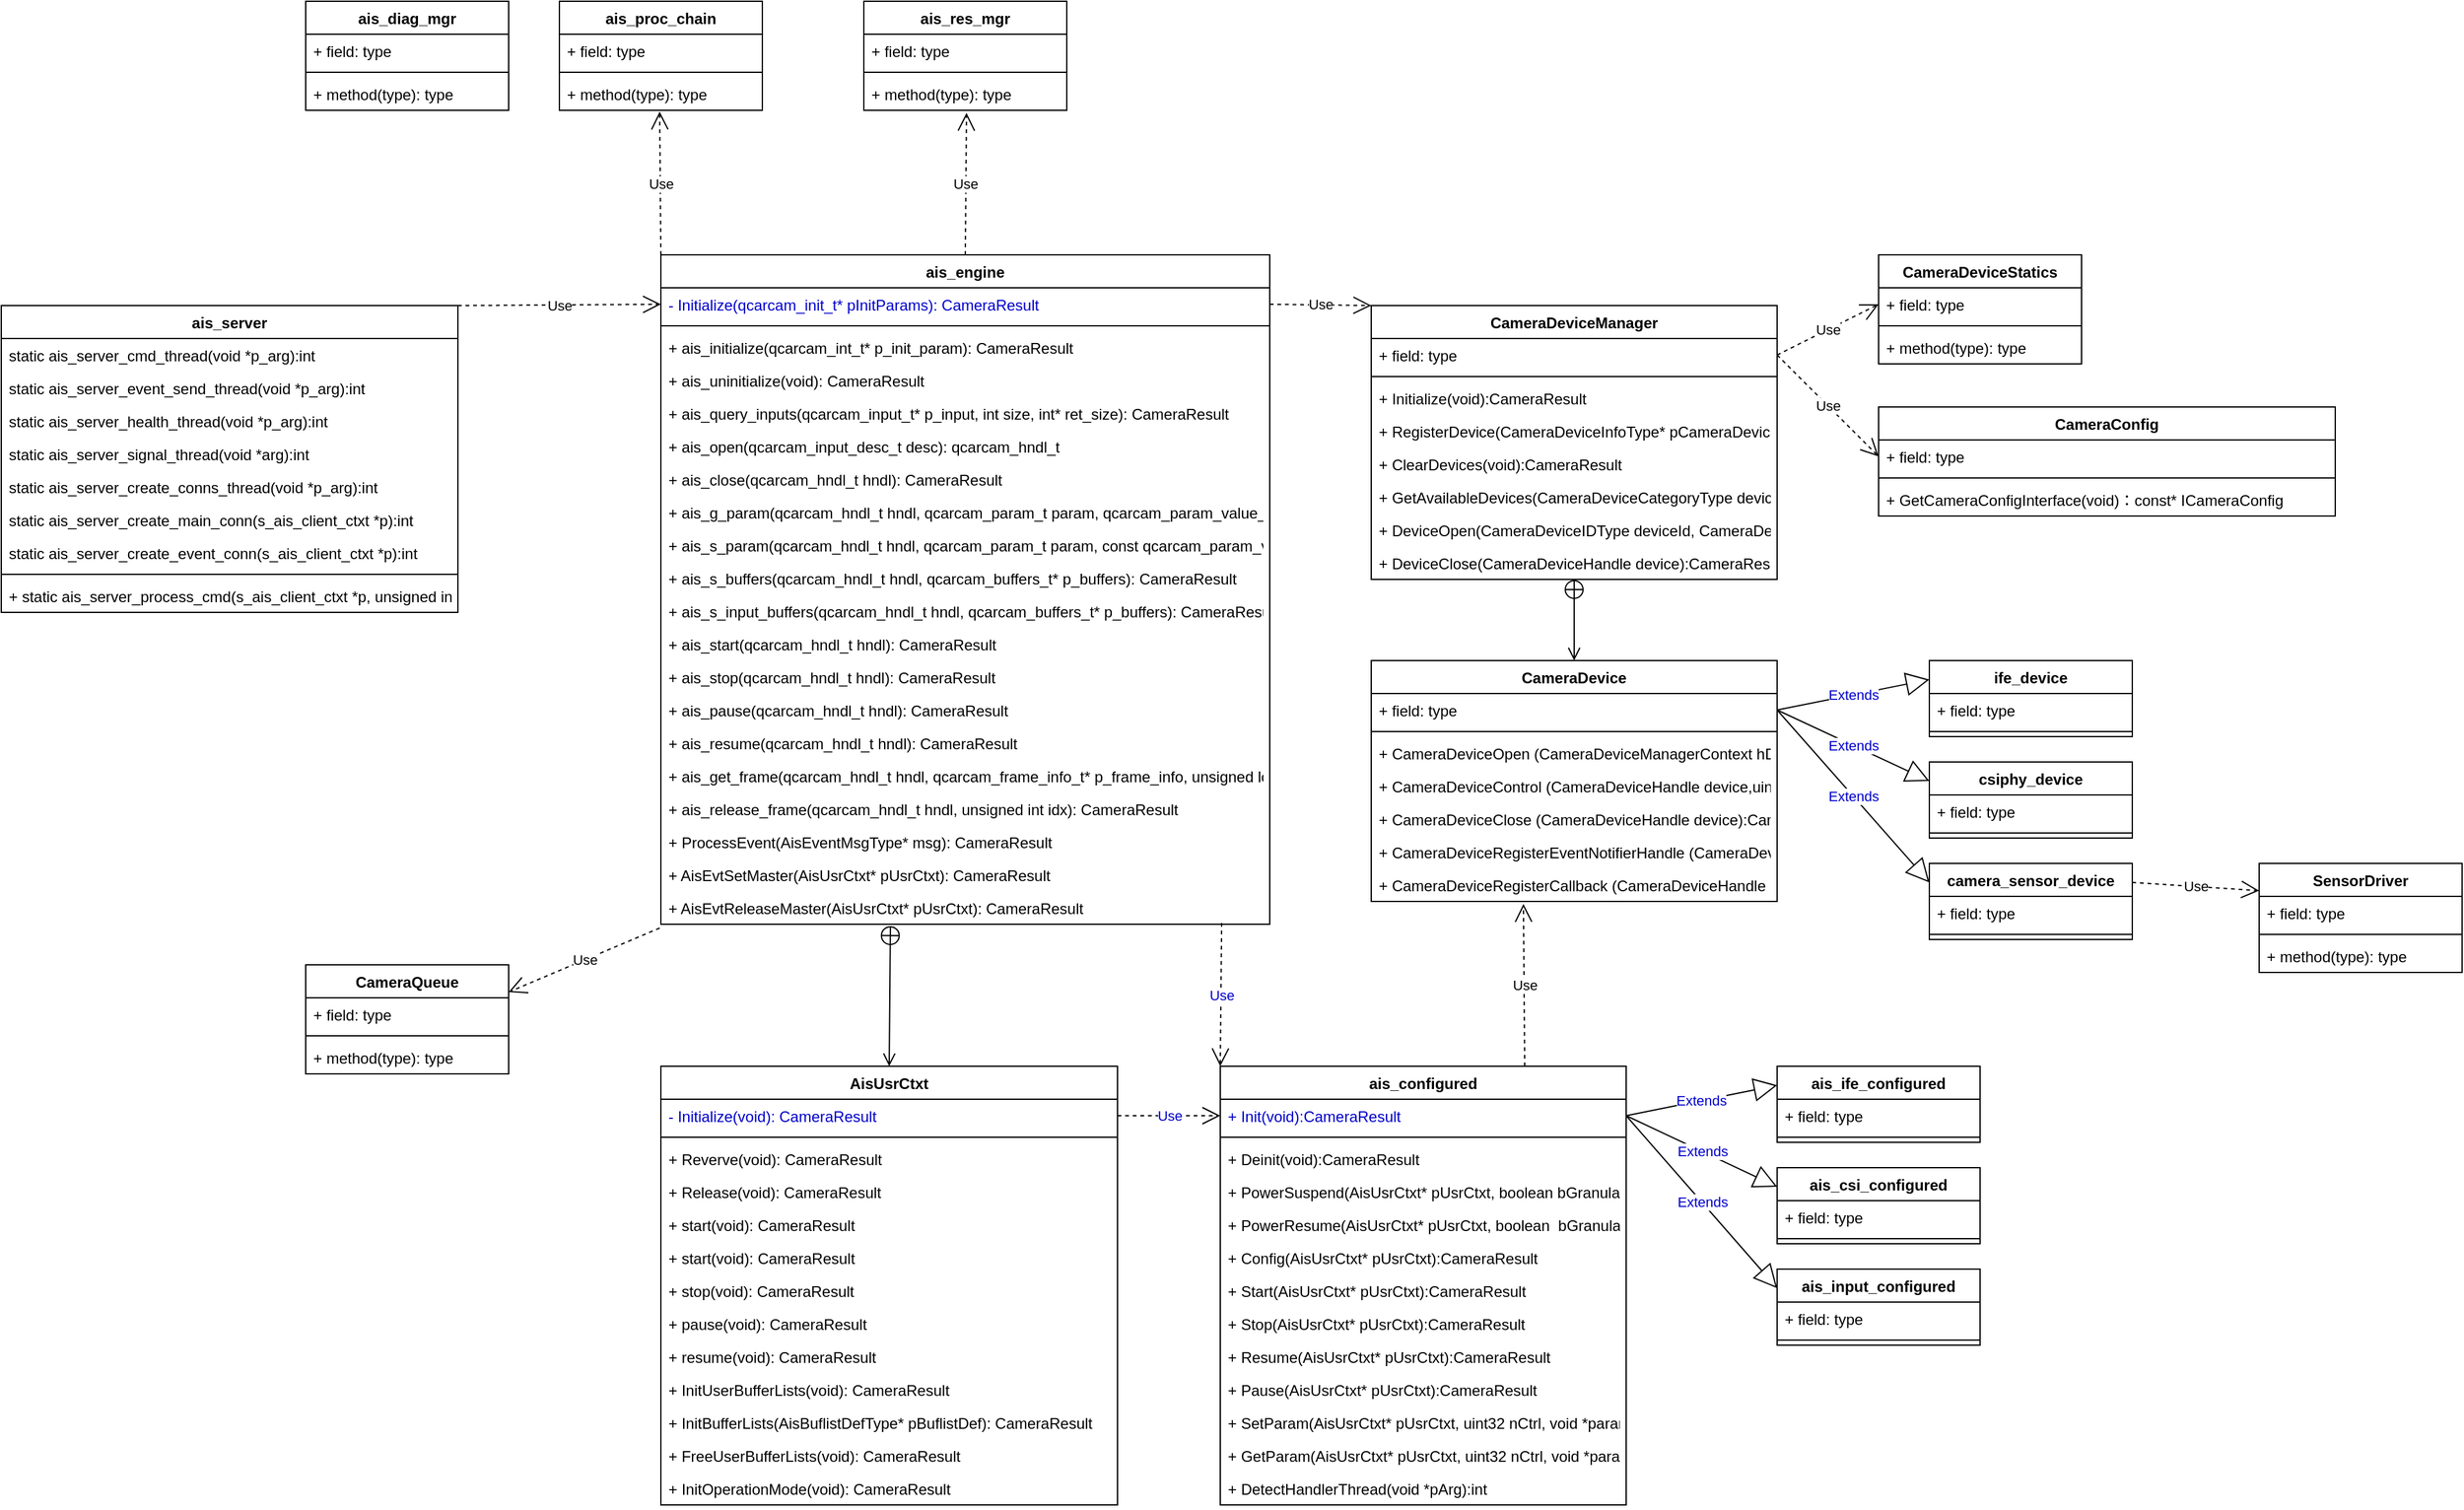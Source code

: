 <mxfile version="16.6.5" type="github">
  <diagram id="JP61w-WGnyM7oNZN8HDf" name="Page-1">
    <mxGraphModel dx="1990" dy="1133" grid="1" gridSize="10" guides="1" tooltips="1" connect="1" arrows="1" fold="1" page="1" pageScale="1" pageWidth="827" pageHeight="1169" math="0" shadow="0">
      <root>
        <mxCell id="0" />
        <mxCell id="1" parent="0" />
        <mxCell id="6c_Mydezwi8KyOcqcPOu-1" value="ais_server" style="swimlane;fontStyle=1;align=center;verticalAlign=top;childLayout=stackLayout;horizontal=1;startSize=26;horizontalStack=0;resizeParent=1;resizeParentMax=0;resizeLast=0;collapsible=1;marginBottom=0;" vertex="1" parent="1">
          <mxGeometry y="480" width="360" height="242" as="geometry" />
        </mxCell>
        <mxCell id="6c_Mydezwi8KyOcqcPOu-113" value="static ais_server_cmd_thread(void *p_arg):int" style="text;strokeColor=none;fillColor=none;align=left;verticalAlign=top;spacingLeft=4;spacingRight=4;overflow=hidden;rotatable=0;points=[[0,0.5],[1,0.5]];portConstraint=eastwest;" vertex="1" parent="6c_Mydezwi8KyOcqcPOu-1">
          <mxGeometry y="26" width="360" height="26" as="geometry" />
        </mxCell>
        <mxCell id="6c_Mydezwi8KyOcqcPOu-2" value="static ais_server_event_send_thread(void *p_arg):int" style="text;strokeColor=none;fillColor=none;align=left;verticalAlign=top;spacingLeft=4;spacingRight=4;overflow=hidden;rotatable=0;points=[[0,0.5],[1,0.5]];portConstraint=eastwest;" vertex="1" parent="6c_Mydezwi8KyOcqcPOu-1">
          <mxGeometry y="52" width="360" height="26" as="geometry" />
        </mxCell>
        <mxCell id="6c_Mydezwi8KyOcqcPOu-114" value="static ais_server_health_thread(void *p_arg):int" style="text;strokeColor=none;fillColor=none;align=left;verticalAlign=top;spacingLeft=4;spacingRight=4;overflow=hidden;rotatable=0;points=[[0,0.5],[1,0.5]];portConstraint=eastwest;" vertex="1" parent="6c_Mydezwi8KyOcqcPOu-1">
          <mxGeometry y="78" width="360" height="26" as="geometry" />
        </mxCell>
        <mxCell id="6c_Mydezwi8KyOcqcPOu-116" value="static ais_server_signal_thread(void *arg):int" style="text;strokeColor=none;fillColor=none;align=left;verticalAlign=top;spacingLeft=4;spacingRight=4;overflow=hidden;rotatable=0;points=[[0,0.5],[1,0.5]];portConstraint=eastwest;" vertex="1" parent="6c_Mydezwi8KyOcqcPOu-1">
          <mxGeometry y="104" width="360" height="26" as="geometry" />
        </mxCell>
        <mxCell id="6c_Mydezwi8KyOcqcPOu-117" value="static ais_server_create_conns_thread(void *p_arg):int" style="text;strokeColor=none;fillColor=none;align=left;verticalAlign=top;spacingLeft=4;spacingRight=4;overflow=hidden;rotatable=0;points=[[0,0.5],[1,0.5]];portConstraint=eastwest;" vertex="1" parent="6c_Mydezwi8KyOcqcPOu-1">
          <mxGeometry y="130" width="360" height="26" as="geometry" />
        </mxCell>
        <mxCell id="6c_Mydezwi8KyOcqcPOu-118" value="static ais_server_create_main_conn(s_ais_client_ctxt *p):int" style="text;strokeColor=none;fillColor=none;align=left;verticalAlign=top;spacingLeft=4;spacingRight=4;overflow=hidden;rotatable=0;points=[[0,0.5],[1,0.5]];portConstraint=eastwest;" vertex="1" parent="6c_Mydezwi8KyOcqcPOu-1">
          <mxGeometry y="156" width="360" height="26" as="geometry" />
        </mxCell>
        <mxCell id="6c_Mydezwi8KyOcqcPOu-115" value="static ais_server_create_event_conn(s_ais_client_ctxt *p):int" style="text;strokeColor=none;fillColor=none;align=left;verticalAlign=top;spacingLeft=4;spacingRight=4;overflow=hidden;rotatable=0;points=[[0,0.5],[1,0.5]];portConstraint=eastwest;" vertex="1" parent="6c_Mydezwi8KyOcqcPOu-1">
          <mxGeometry y="182" width="360" height="26" as="geometry" />
        </mxCell>
        <mxCell id="6c_Mydezwi8KyOcqcPOu-3" value="" style="line;strokeWidth=1;fillColor=none;align=left;verticalAlign=middle;spacingTop=-1;spacingLeft=3;spacingRight=3;rotatable=0;labelPosition=right;points=[];portConstraint=eastwest;" vertex="1" parent="6c_Mydezwi8KyOcqcPOu-1">
          <mxGeometry y="208" width="360" height="8" as="geometry" />
        </mxCell>
        <mxCell id="6c_Mydezwi8KyOcqcPOu-4" value="+ static ais_server_process_cmd(s_ais_client_ctxt *p, unsigned int idx, u_ais_cmd *p_param):int" style="text;strokeColor=none;fillColor=none;align=left;verticalAlign=top;spacingLeft=4;spacingRight=4;overflow=hidden;rotatable=0;points=[[0,0.5],[1,0.5]];portConstraint=eastwest;" vertex="1" parent="6c_Mydezwi8KyOcqcPOu-1">
          <mxGeometry y="216" width="360" height="26" as="geometry" />
        </mxCell>
        <mxCell id="6c_Mydezwi8KyOcqcPOu-5" value="ais_engine" style="swimlane;fontStyle=1;align=center;verticalAlign=top;childLayout=stackLayout;horizontal=1;startSize=26;horizontalStack=0;resizeParent=1;resizeParentMax=0;resizeLast=0;collapsible=1;marginBottom=0;" vertex="1" parent="1">
          <mxGeometry x="520" y="440" width="480" height="528" as="geometry" />
        </mxCell>
        <mxCell id="6c_Mydezwi8KyOcqcPOu-6" value="- Initialize(qcarcam_init_t* pInitParams): CameraResult" style="text;strokeColor=none;fillColor=none;align=left;verticalAlign=top;spacingLeft=4;spacingRight=4;overflow=hidden;rotatable=0;points=[[0,0.5],[1,0.5]];portConstraint=eastwest;fontColor=#0000CC;" vertex="1" parent="6c_Mydezwi8KyOcqcPOu-5">
          <mxGeometry y="26" width="480" height="26" as="geometry" />
        </mxCell>
        <mxCell id="6c_Mydezwi8KyOcqcPOu-7" value="" style="line;strokeWidth=1;fillColor=none;align=left;verticalAlign=middle;spacingTop=-1;spacingLeft=3;spacingRight=3;rotatable=0;labelPosition=right;points=[];portConstraint=eastwest;" vertex="1" parent="6c_Mydezwi8KyOcqcPOu-5">
          <mxGeometry y="52" width="480" height="8" as="geometry" />
        </mxCell>
        <mxCell id="6c_Mydezwi8KyOcqcPOu-8" value="+ ais_initialize(qcarcam_int_t* p_init_param): CameraResult" style="text;strokeColor=none;fillColor=none;align=left;verticalAlign=top;spacingLeft=4;spacingRight=4;overflow=hidden;rotatable=0;points=[[0,0.5],[1,0.5]];portConstraint=eastwest;" vertex="1" parent="6c_Mydezwi8KyOcqcPOu-5">
          <mxGeometry y="60" width="480" height="26" as="geometry" />
        </mxCell>
        <mxCell id="6c_Mydezwi8KyOcqcPOu-89" value="+ ais_uninitialize(void): CameraResult" style="text;strokeColor=none;fillColor=none;align=left;verticalAlign=top;spacingLeft=4;spacingRight=4;overflow=hidden;rotatable=0;points=[[0,0.5],[1,0.5]];portConstraint=eastwest;" vertex="1" parent="6c_Mydezwi8KyOcqcPOu-5">
          <mxGeometry y="86" width="480" height="26" as="geometry" />
        </mxCell>
        <mxCell id="6c_Mydezwi8KyOcqcPOu-90" value="+ ais_query_inputs(qcarcam_input_t* p_input, int size, int* ret_size): CameraResult" style="text;strokeColor=none;fillColor=none;align=left;verticalAlign=top;spacingLeft=4;spacingRight=4;overflow=hidden;rotatable=0;points=[[0,0.5],[1,0.5]];portConstraint=eastwest;" vertex="1" parent="6c_Mydezwi8KyOcqcPOu-5">
          <mxGeometry y="112" width="480" height="26" as="geometry" />
        </mxCell>
        <mxCell id="6c_Mydezwi8KyOcqcPOu-91" value="+ ais_open(qcarcam_input_desc_t desc): qcarcam_hndl_t" style="text;strokeColor=none;fillColor=none;align=left;verticalAlign=top;spacingLeft=4;spacingRight=4;overflow=hidden;rotatable=0;points=[[0,0.5],[1,0.5]];portConstraint=eastwest;" vertex="1" parent="6c_Mydezwi8KyOcqcPOu-5">
          <mxGeometry y="138" width="480" height="26" as="geometry" />
        </mxCell>
        <mxCell id="6c_Mydezwi8KyOcqcPOu-92" value="+ ais_close(qcarcam_hndl_t hndl): CameraResult" style="text;strokeColor=none;fillColor=none;align=left;verticalAlign=top;spacingLeft=4;spacingRight=4;overflow=hidden;rotatable=0;points=[[0,0.5],[1,0.5]];portConstraint=eastwest;" vertex="1" parent="6c_Mydezwi8KyOcqcPOu-5">
          <mxGeometry y="164" width="480" height="26" as="geometry" />
        </mxCell>
        <mxCell id="6c_Mydezwi8KyOcqcPOu-93" value="+ ais_g_param(qcarcam_hndl_t hndl, qcarcam_param_t param, qcarcam_param_value_t* p_value): CameraResult" style="text;strokeColor=none;fillColor=none;align=left;verticalAlign=top;spacingLeft=4;spacingRight=4;overflow=hidden;rotatable=0;points=[[0,0.5],[1,0.5]];portConstraint=eastwest;" vertex="1" parent="6c_Mydezwi8KyOcqcPOu-5">
          <mxGeometry y="190" width="480" height="26" as="geometry" />
        </mxCell>
        <mxCell id="6c_Mydezwi8KyOcqcPOu-94" value="+ ais_s_param(qcarcam_hndl_t hndl, qcarcam_param_t param, const qcarcam_param_value_t* p_value): CameraResult" style="text;strokeColor=none;fillColor=none;align=left;verticalAlign=top;spacingLeft=4;spacingRight=4;overflow=hidden;rotatable=0;points=[[0,0.5],[1,0.5]];portConstraint=eastwest;" vertex="1" parent="6c_Mydezwi8KyOcqcPOu-5">
          <mxGeometry y="216" width="480" height="26" as="geometry" />
        </mxCell>
        <mxCell id="6c_Mydezwi8KyOcqcPOu-95" value="+ ais_s_buffers(qcarcam_hndl_t hndl, qcarcam_buffers_t* p_buffers): CameraResult" style="text;strokeColor=none;fillColor=none;align=left;verticalAlign=top;spacingLeft=4;spacingRight=4;overflow=hidden;rotatable=0;points=[[0,0.5],[1,0.5]];portConstraint=eastwest;" vertex="1" parent="6c_Mydezwi8KyOcqcPOu-5">
          <mxGeometry y="242" width="480" height="26" as="geometry" />
        </mxCell>
        <mxCell id="6c_Mydezwi8KyOcqcPOu-97" value="+ ais_s_input_buffers(qcarcam_hndl_t hndl, qcarcam_buffers_t* p_buffers): CameraResult" style="text;strokeColor=none;fillColor=none;align=left;verticalAlign=top;spacingLeft=4;spacingRight=4;overflow=hidden;rotatable=0;points=[[0,0.5],[1,0.5]];portConstraint=eastwest;" vertex="1" parent="6c_Mydezwi8KyOcqcPOu-5">
          <mxGeometry y="268" width="480" height="26" as="geometry" />
        </mxCell>
        <mxCell id="6c_Mydezwi8KyOcqcPOu-96" value="+ ais_start(qcarcam_hndl_t hndl): CameraResult" style="text;strokeColor=none;fillColor=none;align=left;verticalAlign=top;spacingLeft=4;spacingRight=4;overflow=hidden;rotatable=0;points=[[0,0.5],[1,0.5]];portConstraint=eastwest;" vertex="1" parent="6c_Mydezwi8KyOcqcPOu-5">
          <mxGeometry y="294" width="480" height="26" as="geometry" />
        </mxCell>
        <mxCell id="6c_Mydezwi8KyOcqcPOu-98" value="+ ais_stop(qcarcam_hndl_t hndl): CameraResult" style="text;strokeColor=none;fillColor=none;align=left;verticalAlign=top;spacingLeft=4;spacingRight=4;overflow=hidden;rotatable=0;points=[[0,0.5],[1,0.5]];portConstraint=eastwest;" vertex="1" parent="6c_Mydezwi8KyOcqcPOu-5">
          <mxGeometry y="320" width="480" height="26" as="geometry" />
        </mxCell>
        <mxCell id="6c_Mydezwi8KyOcqcPOu-100" value="+ ais_pause(qcarcam_hndl_t hndl): CameraResult" style="text;strokeColor=none;fillColor=none;align=left;verticalAlign=top;spacingLeft=4;spacingRight=4;overflow=hidden;rotatable=0;points=[[0,0.5],[1,0.5]];portConstraint=eastwest;" vertex="1" parent="6c_Mydezwi8KyOcqcPOu-5">
          <mxGeometry y="346" width="480" height="26" as="geometry" />
        </mxCell>
        <mxCell id="6c_Mydezwi8KyOcqcPOu-99" value="+ ais_resume(qcarcam_hndl_t hndl): CameraResult" style="text;strokeColor=none;fillColor=none;align=left;verticalAlign=top;spacingLeft=4;spacingRight=4;overflow=hidden;rotatable=0;points=[[0,0.5],[1,0.5]];portConstraint=eastwest;" vertex="1" parent="6c_Mydezwi8KyOcqcPOu-5">
          <mxGeometry y="372" width="480" height="26" as="geometry" />
        </mxCell>
        <mxCell id="6c_Mydezwi8KyOcqcPOu-101" value="+ ais_get_frame(qcarcam_hndl_t hndl, qcarcam_frame_info_t* p_frame_info, unsigned long long int timeout, unsigned int flags): CameraResult" style="text;strokeColor=none;fillColor=none;align=left;verticalAlign=top;spacingLeft=4;spacingRight=4;overflow=hidden;rotatable=0;points=[[0,0.5],[1,0.5]];portConstraint=eastwest;" vertex="1" parent="6c_Mydezwi8KyOcqcPOu-5">
          <mxGeometry y="398" width="480" height="26" as="geometry" />
        </mxCell>
        <mxCell id="6c_Mydezwi8KyOcqcPOu-102" value="+ ais_release_frame(qcarcam_hndl_t hndl, unsigned int idx): CameraResult" style="text;strokeColor=none;fillColor=none;align=left;verticalAlign=top;spacingLeft=4;spacingRight=4;overflow=hidden;rotatable=0;points=[[0,0.5],[1,0.5]];portConstraint=eastwest;fontStyle=0" vertex="1" parent="6c_Mydezwi8KyOcqcPOu-5">
          <mxGeometry y="424" width="480" height="26" as="geometry" />
        </mxCell>
        <mxCell id="6c_Mydezwi8KyOcqcPOu-103" value="+ ProcessEvent(AisEventMsgType* msg): CameraResult" style="text;strokeColor=none;fillColor=none;align=left;verticalAlign=top;spacingLeft=4;spacingRight=4;overflow=hidden;rotatable=0;points=[[0,0.5],[1,0.5]];portConstraint=eastwest;fontStyle=0" vertex="1" parent="6c_Mydezwi8KyOcqcPOu-5">
          <mxGeometry y="450" width="480" height="26" as="geometry" />
        </mxCell>
        <mxCell id="6c_Mydezwi8KyOcqcPOu-104" value="+ AisEvtSetMaster(AisUsrCtxt* pUsrCtxt): CameraResult" style="text;strokeColor=none;fillColor=none;align=left;verticalAlign=top;spacingLeft=4;spacingRight=4;overflow=hidden;rotatable=0;points=[[0,0.5],[1,0.5]];portConstraint=eastwest;fontStyle=0" vertex="1" parent="6c_Mydezwi8KyOcqcPOu-5">
          <mxGeometry y="476" width="480" height="26" as="geometry" />
        </mxCell>
        <mxCell id="6c_Mydezwi8KyOcqcPOu-105" value="+ AisEvtReleaseMaster(AisUsrCtxt* pUsrCtxt): CameraResult" style="text;strokeColor=none;fillColor=none;align=left;verticalAlign=top;spacingLeft=4;spacingRight=4;overflow=hidden;rotatable=0;points=[[0,0.5],[1,0.5]];portConstraint=eastwest;fontStyle=0" vertex="1" parent="6c_Mydezwi8KyOcqcPOu-5">
          <mxGeometry y="502" width="480" height="26" as="geometry" />
        </mxCell>
        <mxCell id="6c_Mydezwi8KyOcqcPOu-9" value="CameraDeviceManager" style="swimlane;fontStyle=1;align=center;verticalAlign=top;childLayout=stackLayout;horizontal=1;startSize=26;horizontalStack=0;resizeParent=1;resizeParentMax=0;resizeLast=0;collapsible=1;marginBottom=0;" vertex="1" parent="1">
          <mxGeometry x="1080" y="480" width="320" height="216" as="geometry" />
        </mxCell>
        <mxCell id="6c_Mydezwi8KyOcqcPOu-10" value="+ field: type" style="text;strokeColor=none;fillColor=none;align=left;verticalAlign=top;spacingLeft=4;spacingRight=4;overflow=hidden;rotatable=0;points=[[0,0.5],[1,0.5]];portConstraint=eastwest;" vertex="1" parent="6c_Mydezwi8KyOcqcPOu-9">
          <mxGeometry y="26" width="320" height="26" as="geometry" />
        </mxCell>
        <mxCell id="6c_Mydezwi8KyOcqcPOu-11" value="" style="line;strokeWidth=1;fillColor=none;align=left;verticalAlign=middle;spacingTop=-1;spacingLeft=3;spacingRight=3;rotatable=0;labelPosition=right;points=[];portConstraint=eastwest;" vertex="1" parent="6c_Mydezwi8KyOcqcPOu-9">
          <mxGeometry y="52" width="320" height="8" as="geometry" />
        </mxCell>
        <mxCell id="6c_Mydezwi8KyOcqcPOu-145" value="+ Initialize(void):CameraResult" style="text;strokeColor=none;fillColor=none;align=left;verticalAlign=top;spacingLeft=4;spacingRight=4;overflow=hidden;rotatable=0;points=[[0,0.5],[1,0.5]];portConstraint=eastwest;" vertex="1" parent="6c_Mydezwi8KyOcqcPOu-9">
          <mxGeometry y="60" width="320" height="26" as="geometry" />
        </mxCell>
        <mxCell id="6c_Mydezwi8KyOcqcPOu-12" value="+ RegisterDevice(CameraDeviceInfoType* pCameraDeviceInfo,CameraDeviceOpenType pfnCameraDeviceOpen):CameraResult" style="text;strokeColor=none;fillColor=none;align=left;verticalAlign=top;spacingLeft=4;spacingRight=4;overflow=hidden;rotatable=0;points=[[0,0.5],[1,0.5]];portConstraint=eastwest;" vertex="1" parent="6c_Mydezwi8KyOcqcPOu-9">
          <mxGeometry y="86" width="320" height="26" as="geometry" />
        </mxCell>
        <mxCell id="6c_Mydezwi8KyOcqcPOu-147" value="+ ClearDevices(void):CameraResult" style="text;strokeColor=none;fillColor=none;align=left;verticalAlign=top;spacingLeft=4;spacingRight=4;overflow=hidden;rotatable=0;points=[[0,0.5],[1,0.5]];portConstraint=eastwest;" vertex="1" parent="6c_Mydezwi8KyOcqcPOu-9">
          <mxGeometry y="112" width="320" height="26" as="geometry" />
        </mxCell>
        <mxCell id="6c_Mydezwi8KyOcqcPOu-148" value="+ GetAvailableDevices(CameraDeviceCategoryType deviceCategory, CameraDeviceInfoType* pCameraDeviceInfo, uint32 nCameraDeviceInfoLen, uint32* pnCameraDeviceInfoLenReq):CameraResult" style="text;strokeColor=none;fillColor=none;align=left;verticalAlign=top;spacingLeft=4;spacingRight=4;overflow=hidden;rotatable=0;points=[[0,0.5],[1,0.5]];portConstraint=eastwest;" vertex="1" parent="6c_Mydezwi8KyOcqcPOu-9">
          <mxGeometry y="138" width="320" height="26" as="geometry" />
        </mxCell>
        <mxCell id="6c_Mydezwi8KyOcqcPOu-146" value="+ DeviceOpen(CameraDeviceIDType deviceId, CameraDeviceHandle* ppDeviceHandle):CameraResult" style="text;strokeColor=none;fillColor=none;align=left;verticalAlign=top;spacingLeft=4;spacingRight=4;overflow=hidden;rotatable=0;points=[[0,0.5],[1,0.5]];portConstraint=eastwest;" vertex="1" parent="6c_Mydezwi8KyOcqcPOu-9">
          <mxGeometry y="164" width="320" height="26" as="geometry" />
        </mxCell>
        <mxCell id="6c_Mydezwi8KyOcqcPOu-149" value="+ DeviceClose(CameraDeviceHandle device):CameraResult" style="text;strokeColor=none;fillColor=none;align=left;verticalAlign=top;spacingLeft=4;spacingRight=4;overflow=hidden;rotatable=0;points=[[0,0.5],[1,0.5]];portConstraint=eastwest;" vertex="1" parent="6c_Mydezwi8KyOcqcPOu-9">
          <mxGeometry y="190" width="320" height="26" as="geometry" />
        </mxCell>
        <mxCell id="6c_Mydezwi8KyOcqcPOu-13" value="ais_configured" style="swimlane;fontStyle=1;align=center;verticalAlign=top;childLayout=stackLayout;horizontal=1;startSize=26;horizontalStack=0;resizeParent=1;resizeParentMax=0;resizeLast=0;collapsible=1;marginBottom=0;" vertex="1" parent="1">
          <mxGeometry x="961" y="1080" width="320" height="346" as="geometry" />
        </mxCell>
        <mxCell id="6c_Mydezwi8KyOcqcPOu-14" value="+ Init(void):CameraResult" style="text;strokeColor=none;fillColor=none;align=left;verticalAlign=top;spacingLeft=4;spacingRight=4;overflow=hidden;rotatable=0;points=[[0,0.5],[1,0.5]];portConstraint=eastwest;fontColor=#0000CC;" vertex="1" parent="6c_Mydezwi8KyOcqcPOu-13">
          <mxGeometry y="26" width="320" height="26" as="geometry" />
        </mxCell>
        <mxCell id="6c_Mydezwi8KyOcqcPOu-15" value="" style="line;strokeWidth=1;fillColor=none;align=left;verticalAlign=middle;spacingTop=-1;spacingLeft=3;spacingRight=3;rotatable=0;labelPosition=right;points=[];portConstraint=eastwest;" vertex="1" parent="6c_Mydezwi8KyOcqcPOu-13">
          <mxGeometry y="52" width="320" height="8" as="geometry" />
        </mxCell>
        <mxCell id="6c_Mydezwi8KyOcqcPOu-120" value="+ Deinit(void):CameraResult" style="text;strokeColor=none;fillColor=none;align=left;verticalAlign=top;spacingLeft=4;spacingRight=4;overflow=hidden;rotatable=0;points=[[0,0.5],[1,0.5]];portConstraint=eastwest;" vertex="1" parent="6c_Mydezwi8KyOcqcPOu-13">
          <mxGeometry y="60" width="320" height="26" as="geometry" />
        </mxCell>
        <mxCell id="6c_Mydezwi8KyOcqcPOu-121" value="+ PowerSuspend(AisUsrCtxt* pUsrCtxt, boolean bGranular, CameraPowerEventType powerEventId):CameraResult" style="text;strokeColor=none;fillColor=none;align=left;verticalAlign=top;spacingLeft=4;spacingRight=4;overflow=hidden;rotatable=0;points=[[0,0.5],[1,0.5]];portConstraint=eastwest;" vertex="1" parent="6c_Mydezwi8KyOcqcPOu-13">
          <mxGeometry y="86" width="320" height="26" as="geometry" />
        </mxCell>
        <mxCell id="6c_Mydezwi8KyOcqcPOu-122" value="+ PowerResume(AisUsrCtxt* pUsrCtxt, boolean  bGranular, CameraPowerEventType powerEventId):CameraResult" style="text;strokeColor=none;fillColor=none;align=left;verticalAlign=top;spacingLeft=4;spacingRight=4;overflow=hidden;rotatable=0;points=[[0,0.5],[1,0.5]];portConstraint=eastwest;" vertex="1" parent="6c_Mydezwi8KyOcqcPOu-13">
          <mxGeometry y="112" width="320" height="26" as="geometry" />
        </mxCell>
        <mxCell id="6c_Mydezwi8KyOcqcPOu-123" value="+ Config(AisUsrCtxt* pUsrCtxt):CameraResult" style="text;strokeColor=none;fillColor=none;align=left;verticalAlign=top;spacingLeft=4;spacingRight=4;overflow=hidden;rotatable=0;points=[[0,0.5],[1,0.5]];portConstraint=eastwest;" vertex="1" parent="6c_Mydezwi8KyOcqcPOu-13">
          <mxGeometry y="138" width="320" height="26" as="geometry" />
        </mxCell>
        <mxCell id="6c_Mydezwi8KyOcqcPOu-124" value="+ Start(AisUsrCtxt* pUsrCtxt):CameraResult" style="text;strokeColor=none;fillColor=none;align=left;verticalAlign=top;spacingLeft=4;spacingRight=4;overflow=hidden;rotatable=0;points=[[0,0.5],[1,0.5]];portConstraint=eastwest;" vertex="1" parent="6c_Mydezwi8KyOcqcPOu-13">
          <mxGeometry y="164" width="320" height="26" as="geometry" />
        </mxCell>
        <mxCell id="6c_Mydezwi8KyOcqcPOu-126" value="+ Stop(AisUsrCtxt* pUsrCtxt):CameraResult" style="text;strokeColor=none;fillColor=none;align=left;verticalAlign=top;spacingLeft=4;spacingRight=4;overflow=hidden;rotatable=0;points=[[0,0.5],[1,0.5]];portConstraint=eastwest;" vertex="1" parent="6c_Mydezwi8KyOcqcPOu-13">
          <mxGeometry y="190" width="320" height="26" as="geometry" />
        </mxCell>
        <mxCell id="6c_Mydezwi8KyOcqcPOu-125" value="+ Resume(AisUsrCtxt* pUsrCtxt):CameraResult" style="text;strokeColor=none;fillColor=none;align=left;verticalAlign=top;spacingLeft=4;spacingRight=4;overflow=hidden;rotatable=0;points=[[0,0.5],[1,0.5]];portConstraint=eastwest;" vertex="1" parent="6c_Mydezwi8KyOcqcPOu-13">
          <mxGeometry y="216" width="320" height="26" as="geometry" />
        </mxCell>
        <mxCell id="6c_Mydezwi8KyOcqcPOu-127" value="+ Pause(AisUsrCtxt* pUsrCtxt):CameraResult" style="text;strokeColor=none;fillColor=none;align=left;verticalAlign=top;spacingLeft=4;spacingRight=4;overflow=hidden;rotatable=0;points=[[0,0.5],[1,0.5]];portConstraint=eastwest;" vertex="1" parent="6c_Mydezwi8KyOcqcPOu-13">
          <mxGeometry y="242" width="320" height="26" as="geometry" />
        </mxCell>
        <mxCell id="6c_Mydezwi8KyOcqcPOu-119" value="+ SetParam(AisUsrCtxt* pUsrCtxt, uint32 nCtrl, void *param):CameraResult" style="text;strokeColor=none;fillColor=none;align=left;verticalAlign=top;spacingLeft=4;spacingRight=4;overflow=hidden;rotatable=0;points=[[0,0.5],[1,0.5]];portConstraint=eastwest;" vertex="1" parent="6c_Mydezwi8KyOcqcPOu-13">
          <mxGeometry y="268" width="320" height="26" as="geometry" />
        </mxCell>
        <mxCell id="6c_Mydezwi8KyOcqcPOu-128" value="+ GetParam(AisUsrCtxt* pUsrCtxt, uint32 nCtrl, void *param):CameraResult" style="text;strokeColor=none;fillColor=none;align=left;verticalAlign=top;spacingLeft=4;spacingRight=4;overflow=hidden;rotatable=0;points=[[0,0.5],[1,0.5]];portConstraint=eastwest;" vertex="1" parent="6c_Mydezwi8KyOcqcPOu-13">
          <mxGeometry y="294" width="320" height="26" as="geometry" />
        </mxCell>
        <mxCell id="6c_Mydezwi8KyOcqcPOu-129" value="+ DetectHandlerThread(void *pArg):int" style="text;strokeColor=none;fillColor=none;align=left;verticalAlign=top;spacingLeft=4;spacingRight=4;overflow=hidden;rotatable=0;points=[[0,0.5],[1,0.5]];portConstraint=eastwest;" vertex="1" parent="6c_Mydezwi8KyOcqcPOu-13">
          <mxGeometry y="320" width="320" height="26" as="geometry" />
        </mxCell>
        <mxCell id="6c_Mydezwi8KyOcqcPOu-17" value="ais_ife_configured" style="swimlane;fontStyle=1;align=center;verticalAlign=top;childLayout=stackLayout;horizontal=1;startSize=26;horizontalStack=0;resizeParent=1;resizeParentMax=0;resizeLast=0;collapsible=1;marginBottom=0;" vertex="1" parent="1">
          <mxGeometry x="1400" y="1080" width="160" height="60" as="geometry" />
        </mxCell>
        <mxCell id="6c_Mydezwi8KyOcqcPOu-18" value="+ field: type" style="text;strokeColor=none;fillColor=none;align=left;verticalAlign=top;spacingLeft=4;spacingRight=4;overflow=hidden;rotatable=0;points=[[0,0.5],[1,0.5]];portConstraint=eastwest;" vertex="1" parent="6c_Mydezwi8KyOcqcPOu-17">
          <mxGeometry y="26" width="160" height="26" as="geometry" />
        </mxCell>
        <mxCell id="6c_Mydezwi8KyOcqcPOu-19" value="" style="line;strokeWidth=1;fillColor=none;align=left;verticalAlign=middle;spacingTop=-1;spacingLeft=3;spacingRight=3;rotatable=0;labelPosition=right;points=[];portConstraint=eastwest;" vertex="1" parent="6c_Mydezwi8KyOcqcPOu-17">
          <mxGeometry y="52" width="160" height="8" as="geometry" />
        </mxCell>
        <mxCell id="6c_Mydezwi8KyOcqcPOu-21" value="ais_csi_configured" style="swimlane;fontStyle=1;align=center;verticalAlign=top;childLayout=stackLayout;horizontal=1;startSize=26;horizontalStack=0;resizeParent=1;resizeParentMax=0;resizeLast=0;collapsible=1;marginBottom=0;" vertex="1" parent="1">
          <mxGeometry x="1400" y="1160" width="160" height="60" as="geometry" />
        </mxCell>
        <mxCell id="6c_Mydezwi8KyOcqcPOu-22" value="+ field: type" style="text;strokeColor=none;fillColor=none;align=left;verticalAlign=top;spacingLeft=4;spacingRight=4;overflow=hidden;rotatable=0;points=[[0,0.5],[1,0.5]];portConstraint=eastwest;" vertex="1" parent="6c_Mydezwi8KyOcqcPOu-21">
          <mxGeometry y="26" width="160" height="26" as="geometry" />
        </mxCell>
        <mxCell id="6c_Mydezwi8KyOcqcPOu-23" value="" style="line;strokeWidth=1;fillColor=none;align=left;verticalAlign=middle;spacingTop=-1;spacingLeft=3;spacingRight=3;rotatable=0;labelPosition=right;points=[];portConstraint=eastwest;" vertex="1" parent="6c_Mydezwi8KyOcqcPOu-21">
          <mxGeometry y="52" width="160" height="8" as="geometry" />
        </mxCell>
        <mxCell id="6c_Mydezwi8KyOcqcPOu-25" value="ais_res_mgr" style="swimlane;fontStyle=1;align=center;verticalAlign=top;childLayout=stackLayout;horizontal=1;startSize=26;horizontalStack=0;resizeParent=1;resizeParentMax=0;resizeLast=0;collapsible=1;marginBottom=0;" vertex="1" parent="1">
          <mxGeometry x="680" y="240" width="160" height="86" as="geometry" />
        </mxCell>
        <mxCell id="6c_Mydezwi8KyOcqcPOu-26" value="+ field: type" style="text;strokeColor=none;fillColor=none;align=left;verticalAlign=top;spacingLeft=4;spacingRight=4;overflow=hidden;rotatable=0;points=[[0,0.5],[1,0.5]];portConstraint=eastwest;" vertex="1" parent="6c_Mydezwi8KyOcqcPOu-25">
          <mxGeometry y="26" width="160" height="26" as="geometry" />
        </mxCell>
        <mxCell id="6c_Mydezwi8KyOcqcPOu-27" value="" style="line;strokeWidth=1;fillColor=none;align=left;verticalAlign=middle;spacingTop=-1;spacingLeft=3;spacingRight=3;rotatable=0;labelPosition=right;points=[];portConstraint=eastwest;" vertex="1" parent="6c_Mydezwi8KyOcqcPOu-25">
          <mxGeometry y="52" width="160" height="8" as="geometry" />
        </mxCell>
        <mxCell id="6c_Mydezwi8KyOcqcPOu-28" value="+ method(type): type" style="text;strokeColor=none;fillColor=none;align=left;verticalAlign=top;spacingLeft=4;spacingRight=4;overflow=hidden;rotatable=0;points=[[0,0.5],[1,0.5]];portConstraint=eastwest;" vertex="1" parent="6c_Mydezwi8KyOcqcPOu-25">
          <mxGeometry y="60" width="160" height="26" as="geometry" />
        </mxCell>
        <mxCell id="6c_Mydezwi8KyOcqcPOu-29" value="ais_proc_chain" style="swimlane;fontStyle=1;align=center;verticalAlign=top;childLayout=stackLayout;horizontal=1;startSize=26;horizontalStack=0;resizeParent=1;resizeParentMax=0;resizeLast=0;collapsible=1;marginBottom=0;" vertex="1" parent="1">
          <mxGeometry x="440" y="240" width="160" height="86" as="geometry" />
        </mxCell>
        <mxCell id="6c_Mydezwi8KyOcqcPOu-30" value="+ field: type" style="text;strokeColor=none;fillColor=none;align=left;verticalAlign=top;spacingLeft=4;spacingRight=4;overflow=hidden;rotatable=0;points=[[0,0.5],[1,0.5]];portConstraint=eastwest;" vertex="1" parent="6c_Mydezwi8KyOcqcPOu-29">
          <mxGeometry y="26" width="160" height="26" as="geometry" />
        </mxCell>
        <mxCell id="6c_Mydezwi8KyOcqcPOu-31" value="" style="line;strokeWidth=1;fillColor=none;align=left;verticalAlign=middle;spacingTop=-1;spacingLeft=3;spacingRight=3;rotatable=0;labelPosition=right;points=[];portConstraint=eastwest;" vertex="1" parent="6c_Mydezwi8KyOcqcPOu-29">
          <mxGeometry y="52" width="160" height="8" as="geometry" />
        </mxCell>
        <mxCell id="6c_Mydezwi8KyOcqcPOu-32" value="+ method(type): type" style="text;strokeColor=none;fillColor=none;align=left;verticalAlign=top;spacingLeft=4;spacingRight=4;overflow=hidden;rotatable=0;points=[[0,0.5],[1,0.5]];portConstraint=eastwest;" vertex="1" parent="6c_Mydezwi8KyOcqcPOu-29">
          <mxGeometry y="60" width="160" height="26" as="geometry" />
        </mxCell>
        <mxCell id="6c_Mydezwi8KyOcqcPOu-33" value="camera_sensor_device" style="swimlane;fontStyle=1;align=center;verticalAlign=top;childLayout=stackLayout;horizontal=1;startSize=26;horizontalStack=0;resizeParent=1;resizeParentMax=0;resizeLast=0;collapsible=1;marginBottom=0;" vertex="1" parent="1">
          <mxGeometry x="1520" y="920" width="160" height="60" as="geometry" />
        </mxCell>
        <mxCell id="6c_Mydezwi8KyOcqcPOu-34" value="+ field: type" style="text;strokeColor=none;fillColor=none;align=left;verticalAlign=top;spacingLeft=4;spacingRight=4;overflow=hidden;rotatable=0;points=[[0,0.5],[1,0.5]];portConstraint=eastwest;" vertex="1" parent="6c_Mydezwi8KyOcqcPOu-33">
          <mxGeometry y="26" width="160" height="26" as="geometry" />
        </mxCell>
        <mxCell id="6c_Mydezwi8KyOcqcPOu-35" value="" style="line;strokeWidth=1;fillColor=none;align=left;verticalAlign=middle;spacingTop=-1;spacingLeft=3;spacingRight=3;rotatable=0;labelPosition=right;points=[];portConstraint=eastwest;" vertex="1" parent="6c_Mydezwi8KyOcqcPOu-33">
          <mxGeometry y="52" width="160" height="8" as="geometry" />
        </mxCell>
        <mxCell id="6c_Mydezwi8KyOcqcPOu-37" value="ife_device" style="swimlane;fontStyle=1;align=center;verticalAlign=top;childLayout=stackLayout;horizontal=1;startSize=26;horizontalStack=0;resizeParent=1;resizeParentMax=0;resizeLast=0;collapsible=1;marginBottom=0;" vertex="1" parent="1">
          <mxGeometry x="1520" y="760" width="160" height="60" as="geometry" />
        </mxCell>
        <mxCell id="6c_Mydezwi8KyOcqcPOu-38" value="+ field: type" style="text;strokeColor=none;fillColor=none;align=left;verticalAlign=top;spacingLeft=4;spacingRight=4;overflow=hidden;rotatable=0;points=[[0,0.5],[1,0.5]];portConstraint=eastwest;" vertex="1" parent="6c_Mydezwi8KyOcqcPOu-37">
          <mxGeometry y="26" width="160" height="26" as="geometry" />
        </mxCell>
        <mxCell id="6c_Mydezwi8KyOcqcPOu-39" value="" style="line;strokeWidth=1;fillColor=none;align=left;verticalAlign=middle;spacingTop=-1;spacingLeft=3;spacingRight=3;rotatable=0;labelPosition=right;points=[];portConstraint=eastwest;" vertex="1" parent="6c_Mydezwi8KyOcqcPOu-37">
          <mxGeometry y="52" width="160" height="8" as="geometry" />
        </mxCell>
        <mxCell id="6c_Mydezwi8KyOcqcPOu-41" value="csiphy_device" style="swimlane;fontStyle=1;align=center;verticalAlign=top;childLayout=stackLayout;horizontal=1;startSize=26;horizontalStack=0;resizeParent=1;resizeParentMax=0;resizeLast=0;collapsible=1;marginBottom=0;" vertex="1" parent="1">
          <mxGeometry x="1520" y="840" width="160" height="60" as="geometry" />
        </mxCell>
        <mxCell id="6c_Mydezwi8KyOcqcPOu-42" value="+ field: type" style="text;strokeColor=none;fillColor=none;align=left;verticalAlign=top;spacingLeft=4;spacingRight=4;overflow=hidden;rotatable=0;points=[[0,0.5],[1,0.5]];portConstraint=eastwest;" vertex="1" parent="6c_Mydezwi8KyOcqcPOu-41">
          <mxGeometry y="26" width="160" height="26" as="geometry" />
        </mxCell>
        <mxCell id="6c_Mydezwi8KyOcqcPOu-43" value="" style="line;strokeWidth=1;fillColor=none;align=left;verticalAlign=middle;spacingTop=-1;spacingLeft=3;spacingRight=3;rotatable=0;labelPosition=right;points=[];portConstraint=eastwest;" vertex="1" parent="6c_Mydezwi8KyOcqcPOu-41">
          <mxGeometry y="52" width="160" height="8" as="geometry" />
        </mxCell>
        <mxCell id="6c_Mydezwi8KyOcqcPOu-45" value="CameraDeviceStatics" style="swimlane;fontStyle=1;align=center;verticalAlign=top;childLayout=stackLayout;horizontal=1;startSize=26;horizontalStack=0;resizeParent=1;resizeParentMax=0;resizeLast=0;collapsible=1;marginBottom=0;" vertex="1" parent="1">
          <mxGeometry x="1480" y="440" width="160" height="86" as="geometry" />
        </mxCell>
        <mxCell id="6c_Mydezwi8KyOcqcPOu-46" value="+ field: type" style="text;strokeColor=none;fillColor=none;align=left;verticalAlign=top;spacingLeft=4;spacingRight=4;overflow=hidden;rotatable=0;points=[[0,0.5],[1,0.5]];portConstraint=eastwest;" vertex="1" parent="6c_Mydezwi8KyOcqcPOu-45">
          <mxGeometry y="26" width="160" height="26" as="geometry" />
        </mxCell>
        <mxCell id="6c_Mydezwi8KyOcqcPOu-47" value="" style="line;strokeWidth=1;fillColor=none;align=left;verticalAlign=middle;spacingTop=-1;spacingLeft=3;spacingRight=3;rotatable=0;labelPosition=right;points=[];portConstraint=eastwest;" vertex="1" parent="6c_Mydezwi8KyOcqcPOu-45">
          <mxGeometry y="52" width="160" height="8" as="geometry" />
        </mxCell>
        <mxCell id="6c_Mydezwi8KyOcqcPOu-48" value="+ method(type): type" style="text;strokeColor=none;fillColor=none;align=left;verticalAlign=top;spacingLeft=4;spacingRight=4;overflow=hidden;rotatable=0;points=[[0,0.5],[1,0.5]];portConstraint=eastwest;" vertex="1" parent="6c_Mydezwi8KyOcqcPOu-45">
          <mxGeometry y="60" width="160" height="26" as="geometry" />
        </mxCell>
        <mxCell id="6c_Mydezwi8KyOcqcPOu-49" value="CameraConfig" style="swimlane;fontStyle=1;align=center;verticalAlign=top;childLayout=stackLayout;horizontal=1;startSize=26;horizontalStack=0;resizeParent=1;resizeParentMax=0;resizeLast=0;collapsible=1;marginBottom=0;" vertex="1" parent="1">
          <mxGeometry x="1480" y="560" width="360" height="86" as="geometry" />
        </mxCell>
        <mxCell id="6c_Mydezwi8KyOcqcPOu-50" value="+ field: type" style="text;strokeColor=none;fillColor=none;align=left;verticalAlign=top;spacingLeft=4;spacingRight=4;overflow=hidden;rotatable=0;points=[[0,0.5],[1,0.5]];portConstraint=eastwest;" vertex="1" parent="6c_Mydezwi8KyOcqcPOu-49">
          <mxGeometry y="26" width="360" height="26" as="geometry" />
        </mxCell>
        <mxCell id="6c_Mydezwi8KyOcqcPOu-51" value="" style="line;strokeWidth=1;fillColor=none;align=left;verticalAlign=middle;spacingTop=-1;spacingLeft=3;spacingRight=3;rotatable=0;labelPosition=right;points=[];portConstraint=eastwest;" vertex="1" parent="6c_Mydezwi8KyOcqcPOu-49">
          <mxGeometry y="52" width="360" height="8" as="geometry" />
        </mxCell>
        <mxCell id="6c_Mydezwi8KyOcqcPOu-52" value="+ GetCameraConfigInterface(void)：const* ICameraConfig" style="text;strokeColor=none;fillColor=none;align=left;verticalAlign=top;spacingLeft=4;spacingRight=4;overflow=hidden;rotatable=0;points=[[0,0.5],[1,0.5]];portConstraint=eastwest;" vertex="1" parent="6c_Mydezwi8KyOcqcPOu-49">
          <mxGeometry y="60" width="360" height="26" as="geometry" />
        </mxCell>
        <mxCell id="6c_Mydezwi8KyOcqcPOu-53" value="SensorDriver" style="swimlane;fontStyle=1;align=center;verticalAlign=top;childLayout=stackLayout;horizontal=1;startSize=26;horizontalStack=0;resizeParent=1;resizeParentMax=0;resizeLast=0;collapsible=1;marginBottom=0;" vertex="1" parent="1">
          <mxGeometry x="1780" y="920" width="160" height="86" as="geometry" />
        </mxCell>
        <mxCell id="6c_Mydezwi8KyOcqcPOu-54" value="+ field: type" style="text;strokeColor=none;fillColor=none;align=left;verticalAlign=top;spacingLeft=4;spacingRight=4;overflow=hidden;rotatable=0;points=[[0,0.5],[1,0.5]];portConstraint=eastwest;" vertex="1" parent="6c_Mydezwi8KyOcqcPOu-53">
          <mxGeometry y="26" width="160" height="26" as="geometry" />
        </mxCell>
        <mxCell id="6c_Mydezwi8KyOcqcPOu-55" value="" style="line;strokeWidth=1;fillColor=none;align=left;verticalAlign=middle;spacingTop=-1;spacingLeft=3;spacingRight=3;rotatable=0;labelPosition=right;points=[];portConstraint=eastwest;" vertex="1" parent="6c_Mydezwi8KyOcqcPOu-53">
          <mxGeometry y="52" width="160" height="8" as="geometry" />
        </mxCell>
        <mxCell id="6c_Mydezwi8KyOcqcPOu-56" value="+ method(type): type" style="text;strokeColor=none;fillColor=none;align=left;verticalAlign=top;spacingLeft=4;spacingRight=4;overflow=hidden;rotatable=0;points=[[0,0.5],[1,0.5]];portConstraint=eastwest;" vertex="1" parent="6c_Mydezwi8KyOcqcPOu-53">
          <mxGeometry y="60" width="160" height="26" as="geometry" />
        </mxCell>
        <mxCell id="6c_Mydezwi8KyOcqcPOu-62" value="Use" style="endArrow=open;endSize=12;dashed=1;html=1;rounded=0;exitX=0.75;exitY=0;exitDx=0;exitDy=0;entryX=0.375;entryY=1.077;entryDx=0;entryDy=0;entryPerimeter=0;" edge="1" parent="1" source="6c_Mydezwi8KyOcqcPOu-13" target="6c_Mydezwi8KyOcqcPOu-169">
          <mxGeometry width="160" relative="1" as="geometry">
            <mxPoint x="1630" y="960" as="sourcePoint" />
            <mxPoint x="1460" y="1010" as="targetPoint" />
          </mxGeometry>
        </mxCell>
        <mxCell id="6c_Mydezwi8KyOcqcPOu-64" value="Use" style="endArrow=open;endSize=12;dashed=1;html=1;rounded=0;exitX=1;exitY=0.25;exitDx=0;exitDy=0;entryX=0;entryY=0.25;entryDx=0;entryDy=0;" edge="1" parent="1" source="6c_Mydezwi8KyOcqcPOu-33" target="6c_Mydezwi8KyOcqcPOu-53">
          <mxGeometry width="160" relative="1" as="geometry">
            <mxPoint x="2001" y="406.99" as="sourcePoint" />
            <mxPoint x="2161" y="406.99" as="targetPoint" />
          </mxGeometry>
        </mxCell>
        <mxCell id="6c_Mydezwi8KyOcqcPOu-65" value="Use" style="endArrow=open;endSize=12;dashed=1;html=1;rounded=0;exitX=1;exitY=0.5;exitDx=0;exitDy=0;entryX=0;entryY=0;entryDx=0;entryDy=0;" edge="1" parent="1" source="6c_Mydezwi8KyOcqcPOu-6" target="6c_Mydezwi8KyOcqcPOu-9">
          <mxGeometry width="160" relative="1" as="geometry">
            <mxPoint x="1159" y="680" as="sourcePoint" />
            <mxPoint x="1219" y="870" as="targetPoint" />
          </mxGeometry>
        </mxCell>
        <mxCell id="6c_Mydezwi8KyOcqcPOu-66" value="Use" style="endArrow=open;endSize=12;dashed=1;html=1;rounded=0;entryX=0;entryY=0.5;entryDx=0;entryDy=0;exitX=1;exitY=0;exitDx=0;exitDy=0;" edge="1" parent="1" source="6c_Mydezwi8KyOcqcPOu-1" target="6c_Mydezwi8KyOcqcPOu-6">
          <mxGeometry width="160" relative="1" as="geometry">
            <mxPoint x="360" y="625" as="sourcePoint" />
            <mxPoint x="1060" y="210" as="targetPoint" />
          </mxGeometry>
        </mxCell>
        <mxCell id="6c_Mydezwi8KyOcqcPOu-67" value="Use" style="endArrow=open;endSize=12;dashed=1;html=1;rounded=0;exitX=0;exitY=0;exitDx=0;exitDy=0;entryX=0.494;entryY=1.038;entryDx=0;entryDy=0;entryPerimeter=0;" edge="1" parent="1" source="6c_Mydezwi8KyOcqcPOu-5" target="6c_Mydezwi8KyOcqcPOu-32">
          <mxGeometry width="160" relative="1" as="geometry">
            <mxPoint x="900" y="210" as="sourcePoint" />
            <mxPoint x="1060" y="210" as="targetPoint" />
          </mxGeometry>
        </mxCell>
        <mxCell id="6c_Mydezwi8KyOcqcPOu-68" value="Use" style="endArrow=open;endSize=12;dashed=1;html=1;rounded=0;exitX=0.5;exitY=0;exitDx=0;exitDy=0;entryX=0.506;entryY=1.077;entryDx=0;entryDy=0;entryPerimeter=0;" edge="1" parent="1" source="6c_Mydezwi8KyOcqcPOu-5" target="6c_Mydezwi8KyOcqcPOu-28">
          <mxGeometry width="160" relative="1" as="geometry">
            <mxPoint x="900" y="360" as="sourcePoint" />
            <mxPoint x="1060" y="360" as="targetPoint" />
          </mxGeometry>
        </mxCell>
        <mxCell id="6c_Mydezwi8KyOcqcPOu-69" value="Use" style="endArrow=open;endSize=12;dashed=1;html=1;rounded=0;entryX=0;entryY=0.5;entryDx=0;entryDy=0;exitX=1;exitY=0.5;exitDx=0;exitDy=0;" edge="1" parent="1" source="6c_Mydezwi8KyOcqcPOu-10" target="6c_Mydezwi8KyOcqcPOu-46">
          <mxGeometry width="160" relative="1" as="geometry">
            <mxPoint x="1030" y="510" as="sourcePoint" />
            <mxPoint x="1190" y="510" as="targetPoint" />
          </mxGeometry>
        </mxCell>
        <mxCell id="6c_Mydezwi8KyOcqcPOu-70" value="Use" style="endArrow=open;endSize=12;dashed=1;html=1;rounded=0;entryX=0;entryY=0.5;entryDx=0;entryDy=0;exitX=1;exitY=0.5;exitDx=0;exitDy=0;" edge="1" parent="1" source="6c_Mydezwi8KyOcqcPOu-10" target="6c_Mydezwi8KyOcqcPOu-50">
          <mxGeometry width="160" relative="1" as="geometry">
            <mxPoint x="1030" y="510" as="sourcePoint" />
            <mxPoint x="1190" y="510" as="targetPoint" />
          </mxGeometry>
        </mxCell>
        <mxCell id="6c_Mydezwi8KyOcqcPOu-71" value="CameraQueue" style="swimlane;fontStyle=1;align=center;verticalAlign=top;childLayout=stackLayout;horizontal=1;startSize=26;horizontalStack=0;resizeParent=1;resizeParentMax=0;resizeLast=0;collapsible=1;marginBottom=0;" vertex="1" parent="1">
          <mxGeometry x="240" y="1000" width="160" height="86" as="geometry" />
        </mxCell>
        <mxCell id="6c_Mydezwi8KyOcqcPOu-72" value="+ field: type" style="text;strokeColor=none;fillColor=none;align=left;verticalAlign=top;spacingLeft=4;spacingRight=4;overflow=hidden;rotatable=0;points=[[0,0.5],[1,0.5]];portConstraint=eastwest;" vertex="1" parent="6c_Mydezwi8KyOcqcPOu-71">
          <mxGeometry y="26" width="160" height="26" as="geometry" />
        </mxCell>
        <mxCell id="6c_Mydezwi8KyOcqcPOu-73" value="" style="line;strokeWidth=1;fillColor=none;align=left;verticalAlign=middle;spacingTop=-1;spacingLeft=3;spacingRight=3;rotatable=0;labelPosition=right;points=[];portConstraint=eastwest;" vertex="1" parent="6c_Mydezwi8KyOcqcPOu-71">
          <mxGeometry y="52" width="160" height="8" as="geometry" />
        </mxCell>
        <mxCell id="6c_Mydezwi8KyOcqcPOu-74" value="+ method(type): type" style="text;strokeColor=none;fillColor=none;align=left;verticalAlign=top;spacingLeft=4;spacingRight=4;overflow=hidden;rotatable=0;points=[[0,0.5],[1,0.5]];portConstraint=eastwest;" vertex="1" parent="6c_Mydezwi8KyOcqcPOu-71">
          <mxGeometry y="60" width="160" height="26" as="geometry" />
        </mxCell>
        <mxCell id="6c_Mydezwi8KyOcqcPOu-75" value="Use" style="endArrow=open;endSize=12;dashed=1;html=1;rounded=0;entryX=1;entryY=0.25;entryDx=0;entryDy=0;exitX=-0.002;exitY=1.115;exitDx=0;exitDy=0;exitPerimeter=0;" edge="1" parent="1" source="6c_Mydezwi8KyOcqcPOu-105" target="6c_Mydezwi8KyOcqcPOu-71">
          <mxGeometry width="160" relative="1" as="geometry">
            <mxPoint x="670" y="930" as="sourcePoint" />
            <mxPoint x="740" y="570" as="targetPoint" />
          </mxGeometry>
        </mxCell>
        <mxCell id="6c_Mydezwi8KyOcqcPOu-76" value="AisUsrCtxt" style="swimlane;fontStyle=1;align=center;verticalAlign=top;childLayout=stackLayout;horizontal=1;startSize=26;horizontalStack=0;resizeParent=1;resizeParentMax=0;resizeLast=0;collapsible=1;marginBottom=0;" vertex="1" parent="1">
          <mxGeometry x="520" y="1080" width="360" height="346" as="geometry" />
        </mxCell>
        <mxCell id="6c_Mydezwi8KyOcqcPOu-106" value="- Initialize(void): CameraResult" style="text;strokeColor=none;fillColor=none;align=left;verticalAlign=top;spacingLeft=4;spacingRight=4;overflow=hidden;rotatable=0;points=[[0,0.5],[1,0.5]];portConstraint=eastwest;fontColor=#0000CC;" vertex="1" parent="6c_Mydezwi8KyOcqcPOu-76">
          <mxGeometry y="26" width="360" height="26" as="geometry" />
        </mxCell>
        <mxCell id="6c_Mydezwi8KyOcqcPOu-78" value="" style="line;strokeWidth=1;fillColor=none;align=left;verticalAlign=middle;spacingTop=-1;spacingLeft=3;spacingRight=3;rotatable=0;labelPosition=right;points=[];portConstraint=eastwest;" vertex="1" parent="6c_Mydezwi8KyOcqcPOu-76">
          <mxGeometry y="52" width="360" height="8" as="geometry" />
        </mxCell>
        <mxCell id="6c_Mydezwi8KyOcqcPOu-79" value="+ Reverve(void): CameraResult" style="text;strokeColor=none;fillColor=none;align=left;verticalAlign=top;spacingLeft=4;spacingRight=4;overflow=hidden;rotatable=0;points=[[0,0.5],[1,0.5]];portConstraint=eastwest;" vertex="1" parent="6c_Mydezwi8KyOcqcPOu-76">
          <mxGeometry y="60" width="360" height="26" as="geometry" />
        </mxCell>
        <mxCell id="6c_Mydezwi8KyOcqcPOu-108" value="+ Release(void): CameraResult" style="text;strokeColor=none;fillColor=none;align=left;verticalAlign=top;spacingLeft=4;spacingRight=4;overflow=hidden;rotatable=0;points=[[0,0.5],[1,0.5]];portConstraint=eastwest;" vertex="1" parent="6c_Mydezwi8KyOcqcPOu-76">
          <mxGeometry y="86" width="360" height="26" as="geometry" />
        </mxCell>
        <mxCell id="6c_Mydezwi8KyOcqcPOu-107" value="+ start(void): CameraResult" style="text;strokeColor=none;fillColor=none;align=left;verticalAlign=top;spacingLeft=4;spacingRight=4;overflow=hidden;rotatable=0;points=[[0,0.5],[1,0.5]];portConstraint=eastwest;" vertex="1" parent="6c_Mydezwi8KyOcqcPOu-76">
          <mxGeometry y="112" width="360" height="26" as="geometry" />
        </mxCell>
        <mxCell id="6c_Mydezwi8KyOcqcPOu-85" value="+ start(void): CameraResult" style="text;strokeColor=none;fillColor=none;align=left;verticalAlign=top;spacingLeft=4;spacingRight=4;overflow=hidden;rotatable=0;points=[[0,0.5],[1,0.5]];portConstraint=eastwest;" vertex="1" parent="6c_Mydezwi8KyOcqcPOu-76">
          <mxGeometry y="138" width="360" height="26" as="geometry" />
        </mxCell>
        <mxCell id="6c_Mydezwi8KyOcqcPOu-86" value="+ stop(void): CameraResult" style="text;strokeColor=none;fillColor=none;align=left;verticalAlign=top;spacingLeft=4;spacingRight=4;overflow=hidden;rotatable=0;points=[[0,0.5],[1,0.5]];portConstraint=eastwest;" vertex="1" parent="6c_Mydezwi8KyOcqcPOu-76">
          <mxGeometry y="164" width="360" height="26" as="geometry" />
        </mxCell>
        <mxCell id="6c_Mydezwi8KyOcqcPOu-87" value="+ pause(void): CameraResult" style="text;strokeColor=none;fillColor=none;align=left;verticalAlign=top;spacingLeft=4;spacingRight=4;overflow=hidden;rotatable=0;points=[[0,0.5],[1,0.5]];portConstraint=eastwest;" vertex="1" parent="6c_Mydezwi8KyOcqcPOu-76">
          <mxGeometry y="190" width="360" height="26" as="geometry" />
        </mxCell>
        <mxCell id="6c_Mydezwi8KyOcqcPOu-88" value="+ resume(void): CameraResult" style="text;strokeColor=none;fillColor=none;align=left;verticalAlign=top;spacingLeft=4;spacingRight=4;overflow=hidden;rotatable=0;points=[[0,0.5],[1,0.5]];portConstraint=eastwest;" vertex="1" parent="6c_Mydezwi8KyOcqcPOu-76">
          <mxGeometry y="216" width="360" height="26" as="geometry" />
        </mxCell>
        <mxCell id="6c_Mydezwi8KyOcqcPOu-110" value="+ InitUserBufferLists(void): CameraResult" style="text;strokeColor=none;fillColor=none;align=left;verticalAlign=top;spacingLeft=4;spacingRight=4;overflow=hidden;rotatable=0;points=[[0,0.5],[1,0.5]];portConstraint=eastwest;" vertex="1" parent="6c_Mydezwi8KyOcqcPOu-76">
          <mxGeometry y="242" width="360" height="26" as="geometry" />
        </mxCell>
        <mxCell id="6c_Mydezwi8KyOcqcPOu-111" value="+ InitBufferLists(AisBuflistDefType* pBuflistDef): CameraResult" style="text;strokeColor=none;fillColor=none;align=left;verticalAlign=top;spacingLeft=4;spacingRight=4;overflow=hidden;rotatable=0;points=[[0,0.5],[1,0.5]];portConstraint=eastwest;" vertex="1" parent="6c_Mydezwi8KyOcqcPOu-76">
          <mxGeometry y="268" width="360" height="26" as="geometry" />
        </mxCell>
        <mxCell id="6c_Mydezwi8KyOcqcPOu-112" value="+ FreeUserBufferLists(void): CameraResult" style="text;strokeColor=none;fillColor=none;align=left;verticalAlign=top;spacingLeft=4;spacingRight=4;overflow=hidden;rotatable=0;points=[[0,0.5],[1,0.5]];portConstraint=eastwest;" vertex="1" parent="6c_Mydezwi8KyOcqcPOu-76">
          <mxGeometry y="294" width="360" height="26" as="geometry" />
        </mxCell>
        <mxCell id="6c_Mydezwi8KyOcqcPOu-109" value="+ InitOperationMode(void): CameraResult" style="text;strokeColor=none;fillColor=none;align=left;verticalAlign=top;spacingLeft=4;spacingRight=4;overflow=hidden;rotatable=0;points=[[0,0.5],[1,0.5]];portConstraint=eastwest;" vertex="1" parent="6c_Mydezwi8KyOcqcPOu-76">
          <mxGeometry y="320" width="360" height="26" as="geometry" />
        </mxCell>
        <mxCell id="6c_Mydezwi8KyOcqcPOu-84" value="" style="endArrow=open;startArrow=circlePlus;endFill=0;startFill=0;endSize=8;html=1;rounded=0;entryX=0.5;entryY=0;entryDx=0;entryDy=0;exitX=0.377;exitY=1.038;exitDx=0;exitDy=0;exitPerimeter=0;" edge="1" parent="1" source="6c_Mydezwi8KyOcqcPOu-105" target="6c_Mydezwi8KyOcqcPOu-76">
          <mxGeometry width="160" relative="1" as="geometry">
            <mxPoint x="740" y="970" as="sourcePoint" />
            <mxPoint x="1120" y="480" as="targetPoint" />
          </mxGeometry>
        </mxCell>
        <mxCell id="6c_Mydezwi8KyOcqcPOu-131" value="ais_input_configured" style="swimlane;fontStyle=1;align=center;verticalAlign=top;childLayout=stackLayout;horizontal=1;startSize=26;horizontalStack=0;resizeParent=1;resizeParentMax=0;resizeLast=0;collapsible=1;marginBottom=0;" vertex="1" parent="1">
          <mxGeometry x="1400" y="1240" width="160" height="60" as="geometry" />
        </mxCell>
        <mxCell id="6c_Mydezwi8KyOcqcPOu-132" value="+ field: type" style="text;strokeColor=none;fillColor=none;align=left;verticalAlign=top;spacingLeft=4;spacingRight=4;overflow=hidden;rotatable=0;points=[[0,0.5],[1,0.5]];portConstraint=eastwest;" vertex="1" parent="6c_Mydezwi8KyOcqcPOu-131">
          <mxGeometry y="26" width="160" height="26" as="geometry" />
        </mxCell>
        <mxCell id="6c_Mydezwi8KyOcqcPOu-133" value="" style="line;strokeWidth=1;fillColor=none;align=left;verticalAlign=middle;spacingTop=-1;spacingLeft=3;spacingRight=3;rotatable=0;labelPosition=right;points=[];portConstraint=eastwest;" vertex="1" parent="6c_Mydezwi8KyOcqcPOu-131">
          <mxGeometry y="52" width="160" height="8" as="geometry" />
        </mxCell>
        <mxCell id="6c_Mydezwi8KyOcqcPOu-135" value="ais_diag_mgr" style="swimlane;fontStyle=1;align=center;verticalAlign=top;childLayout=stackLayout;horizontal=1;startSize=26;horizontalStack=0;resizeParent=1;resizeParentMax=0;resizeLast=0;collapsible=1;marginBottom=0;" vertex="1" parent="1">
          <mxGeometry x="240" y="240" width="160" height="86" as="geometry" />
        </mxCell>
        <mxCell id="6c_Mydezwi8KyOcqcPOu-136" value="+ field: type" style="text;strokeColor=none;fillColor=none;align=left;verticalAlign=top;spacingLeft=4;spacingRight=4;overflow=hidden;rotatable=0;points=[[0,0.5],[1,0.5]];portConstraint=eastwest;" vertex="1" parent="6c_Mydezwi8KyOcqcPOu-135">
          <mxGeometry y="26" width="160" height="26" as="geometry" />
        </mxCell>
        <mxCell id="6c_Mydezwi8KyOcqcPOu-137" value="" style="line;strokeWidth=1;fillColor=none;align=left;verticalAlign=middle;spacingTop=-1;spacingLeft=3;spacingRight=3;rotatable=0;labelPosition=right;points=[];portConstraint=eastwest;" vertex="1" parent="6c_Mydezwi8KyOcqcPOu-135">
          <mxGeometry y="52" width="160" height="8" as="geometry" />
        </mxCell>
        <mxCell id="6c_Mydezwi8KyOcqcPOu-138" value="+ method(type): type" style="text;strokeColor=none;fillColor=none;align=left;verticalAlign=top;spacingLeft=4;spacingRight=4;overflow=hidden;rotatable=0;points=[[0,0.5],[1,0.5]];portConstraint=eastwest;" vertex="1" parent="6c_Mydezwi8KyOcqcPOu-135">
          <mxGeometry y="60" width="160" height="26" as="geometry" />
        </mxCell>
        <mxCell id="6c_Mydezwi8KyOcqcPOu-139" value="Use" style="endArrow=open;endSize=12;dashed=1;html=1;rounded=0;fontColor=#0000CC;exitX=1;exitY=0.5;exitDx=0;exitDy=0;entryX=0;entryY=0.5;entryDx=0;entryDy=0;" edge="1" parent="1" source="6c_Mydezwi8KyOcqcPOu-106" target="6c_Mydezwi8KyOcqcPOu-14">
          <mxGeometry width="160" relative="1" as="geometry">
            <mxPoint x="1400" y="1090" as="sourcePoint" />
            <mxPoint x="1560" y="1090" as="targetPoint" />
          </mxGeometry>
        </mxCell>
        <mxCell id="6c_Mydezwi8KyOcqcPOu-141" value="Extends" style="endArrow=block;endSize=16;endFill=0;html=1;rounded=0;fontColor=#0000CC;exitX=1;exitY=0.5;exitDx=0;exitDy=0;entryX=0;entryY=0.25;entryDx=0;entryDy=0;" edge="1" parent="1" source="6c_Mydezwi8KyOcqcPOu-14" target="6c_Mydezwi8KyOcqcPOu-131">
          <mxGeometry width="160" relative="1" as="geometry">
            <mxPoint x="1400" y="1040" as="sourcePoint" />
            <mxPoint x="1560" y="1040" as="targetPoint" />
          </mxGeometry>
        </mxCell>
        <mxCell id="6c_Mydezwi8KyOcqcPOu-142" value="Extends" style="endArrow=block;endSize=16;endFill=0;html=1;rounded=0;fontColor=#0000CC;exitX=1;exitY=0.5;exitDx=0;exitDy=0;entryX=0;entryY=0.25;entryDx=0;entryDy=0;" edge="1" parent="1" source="6c_Mydezwi8KyOcqcPOu-14" target="6c_Mydezwi8KyOcqcPOu-21">
          <mxGeometry width="160" relative="1" as="geometry">
            <mxPoint x="1291" y="1129" as="sourcePoint" />
            <mxPoint x="1410" y="1391.5" as="targetPoint" />
          </mxGeometry>
        </mxCell>
        <mxCell id="6c_Mydezwi8KyOcqcPOu-143" value="Extends" style="endArrow=block;endSize=16;endFill=0;html=1;rounded=0;fontColor=#0000CC;exitX=1;exitY=0.5;exitDx=0;exitDy=0;entryX=0;entryY=0.25;entryDx=0;entryDy=0;" edge="1" parent="1" source="6c_Mydezwi8KyOcqcPOu-14" target="6c_Mydezwi8KyOcqcPOu-17">
          <mxGeometry width="160" relative="1" as="geometry">
            <mxPoint x="1291" y="1129" as="sourcePoint" />
            <mxPoint x="1410" y="1271.5" as="targetPoint" />
          </mxGeometry>
        </mxCell>
        <mxCell id="6c_Mydezwi8KyOcqcPOu-144" value="Use" style="endArrow=open;endSize=12;dashed=1;html=1;rounded=0;fontColor=#0000CC;exitX=0.921;exitY=0.962;exitDx=0;exitDy=0;exitPerimeter=0;entryX=0;entryY=0;entryDx=0;entryDy=0;" edge="1" parent="1" source="6c_Mydezwi8KyOcqcPOu-105" target="6c_Mydezwi8KyOcqcPOu-13">
          <mxGeometry width="160" relative="1" as="geometry">
            <mxPoint x="1060" y="880" as="sourcePoint" />
            <mxPoint x="1220" y="880" as="targetPoint" />
          </mxGeometry>
        </mxCell>
        <mxCell id="6c_Mydezwi8KyOcqcPOu-155" value="" style="endArrow=open;startArrow=circlePlus;endFill=0;startFill=0;endSize=8;html=1;rounded=0;fontColor=#0000CC;entryX=0.5;entryY=0;entryDx=0;entryDy=0;" edge="1" parent="1" source="6c_Mydezwi8KyOcqcPOu-149" target="6c_Mydezwi8KyOcqcPOu-156">
          <mxGeometry width="160" relative="1" as="geometry">
            <mxPoint x="1400" y="787" as="sourcePoint" />
            <mxPoint x="1560" y="770" as="targetPoint" />
          </mxGeometry>
        </mxCell>
        <mxCell id="6c_Mydezwi8KyOcqcPOu-156" value="CameraDevice" style="swimlane;fontStyle=1;align=center;verticalAlign=top;childLayout=stackLayout;horizontal=1;startSize=26;horizontalStack=0;resizeParent=1;resizeParentMax=0;resizeLast=0;collapsible=1;marginBottom=0;" vertex="1" parent="1">
          <mxGeometry x="1080" y="760" width="320" height="190" as="geometry" />
        </mxCell>
        <mxCell id="6c_Mydezwi8KyOcqcPOu-157" value="+ field: type" style="text;strokeColor=none;fillColor=none;align=left;verticalAlign=top;spacingLeft=4;spacingRight=4;overflow=hidden;rotatable=0;points=[[0,0.5],[1,0.5]];portConstraint=eastwest;" vertex="1" parent="6c_Mydezwi8KyOcqcPOu-156">
          <mxGeometry y="26" width="320" height="26" as="geometry" />
        </mxCell>
        <mxCell id="6c_Mydezwi8KyOcqcPOu-158" value="" style="line;strokeWidth=1;fillColor=none;align=left;verticalAlign=middle;spacingTop=-1;spacingLeft=3;spacingRight=3;rotatable=0;labelPosition=right;points=[];portConstraint=eastwest;" vertex="1" parent="6c_Mydezwi8KyOcqcPOu-156">
          <mxGeometry y="52" width="320" height="8" as="geometry" />
        </mxCell>
        <mxCell id="6c_Mydezwi8KyOcqcPOu-165" value="+ CameraDeviceOpen (CameraDeviceManagerContext hDeviceManagerContextIn, CameraDeviceIDType deviceId, CameraDeviceHandle* ppDeviceHandle):CameraResult " style="text;strokeColor=none;fillColor=none;align=left;verticalAlign=top;spacingLeft=4;spacingRight=4;overflow=hidden;rotatable=0;points=[[0,0.5],[1,0.5]];portConstraint=eastwest;" vertex="1" parent="6c_Mydezwi8KyOcqcPOu-156">
          <mxGeometry y="60" width="320" height="26" as="geometry" />
        </mxCell>
        <mxCell id="6c_Mydezwi8KyOcqcPOu-166" value="+ CameraDeviceControl (CameraDeviceHandle device,uint32 uidControl,const void *pIn,int nInLen,void *pOut,int nOutLen,int* pnOutLenReq):CameraResult " style="text;strokeColor=none;fillColor=none;align=left;verticalAlign=top;spacingLeft=4;spacingRight=4;overflow=hidden;rotatable=0;points=[[0,0.5],[1,0.5]];portConstraint=eastwest;" vertex="1" parent="6c_Mydezwi8KyOcqcPOu-156">
          <mxGeometry y="86" width="320" height="26" as="geometry" />
        </mxCell>
        <mxCell id="6c_Mydezwi8KyOcqcPOu-167" value="+ CameraDeviceClose (CameraDeviceHandle device):CameraResult " style="text;strokeColor=none;fillColor=none;align=left;verticalAlign=top;spacingLeft=4;spacingRight=4;overflow=hidden;rotatable=0;points=[[0,0.5],[1,0.5]];portConstraint=eastwest;" vertex="1" parent="6c_Mydezwi8KyOcqcPOu-156">
          <mxGeometry y="112" width="320" height="26" as="geometry" />
        </mxCell>
        <mxCell id="6c_Mydezwi8KyOcqcPOu-168" value="+ CameraDeviceRegisterEventNotifierHandle (CameraDeviceHandle hDevice,void* eventNotifierHandle,int nEventNotifierHandleLen,void* sharedContext,int nSharedContextLen):CameraResult " style="text;strokeColor=none;fillColor=none;align=left;verticalAlign=top;spacingLeft=4;spacingRight=4;overflow=hidden;rotatable=0;points=[[0,0.5],[1,0.5]];portConstraint=eastwest;" vertex="1" parent="6c_Mydezwi8KyOcqcPOu-156">
          <mxGeometry y="138" width="320" height="26" as="geometry" />
        </mxCell>
        <mxCell id="6c_Mydezwi8KyOcqcPOu-169" value="+ CameraDeviceRegisterCallback (CameraDeviceHandle hDevice,CameraDeviceCallbackType pfnCallback,void *pClientData):CameraResult " style="text;strokeColor=none;fillColor=none;align=left;verticalAlign=top;spacingLeft=4;spacingRight=4;overflow=hidden;rotatable=0;points=[[0,0.5],[1,0.5]];portConstraint=eastwest;" vertex="1" parent="6c_Mydezwi8KyOcqcPOu-156">
          <mxGeometry y="164" width="320" height="26" as="geometry" />
        </mxCell>
        <mxCell id="6c_Mydezwi8KyOcqcPOu-170" value="Extends" style="endArrow=block;endSize=16;endFill=0;html=1;rounded=0;fontColor=#0000CC;exitX=1;exitY=0.5;exitDx=0;exitDy=0;entryX=0;entryY=0.25;entryDx=0;entryDy=0;" edge="1" parent="1" source="6c_Mydezwi8KyOcqcPOu-157" target="6c_Mydezwi8KyOcqcPOu-37">
          <mxGeometry width="160" relative="1" as="geometry">
            <mxPoint x="1441" y="910" as="sourcePoint" />
            <mxPoint x="1560" y="926" as="targetPoint" />
          </mxGeometry>
        </mxCell>
        <mxCell id="6c_Mydezwi8KyOcqcPOu-171" value="Extends" style="endArrow=block;endSize=16;endFill=0;html=1;rounded=0;fontColor=#0000CC;exitX=1;exitY=0.5;exitDx=0;exitDy=0;entryX=0;entryY=0.25;entryDx=0;entryDy=0;" edge="1" parent="1" source="6c_Mydezwi8KyOcqcPOu-157" target="6c_Mydezwi8KyOcqcPOu-41">
          <mxGeometry width="160" relative="1" as="geometry">
            <mxPoint x="1411" y="827" as="sourcePoint" />
            <mxPoint x="1530" y="785" as="targetPoint" />
          </mxGeometry>
        </mxCell>
        <mxCell id="6c_Mydezwi8KyOcqcPOu-172" value="Extends" style="endArrow=block;endSize=16;endFill=0;html=1;rounded=0;fontColor=#0000CC;exitX=1;exitY=0.5;exitDx=0;exitDy=0;entryX=0;entryY=0.25;entryDx=0;entryDy=0;" edge="1" parent="1" source="6c_Mydezwi8KyOcqcPOu-157" target="6c_Mydezwi8KyOcqcPOu-33">
          <mxGeometry width="160" relative="1" as="geometry">
            <mxPoint x="1411" y="827" as="sourcePoint" />
            <mxPoint x="1530" y="865" as="targetPoint" />
          </mxGeometry>
        </mxCell>
      </root>
    </mxGraphModel>
  </diagram>
</mxfile>
